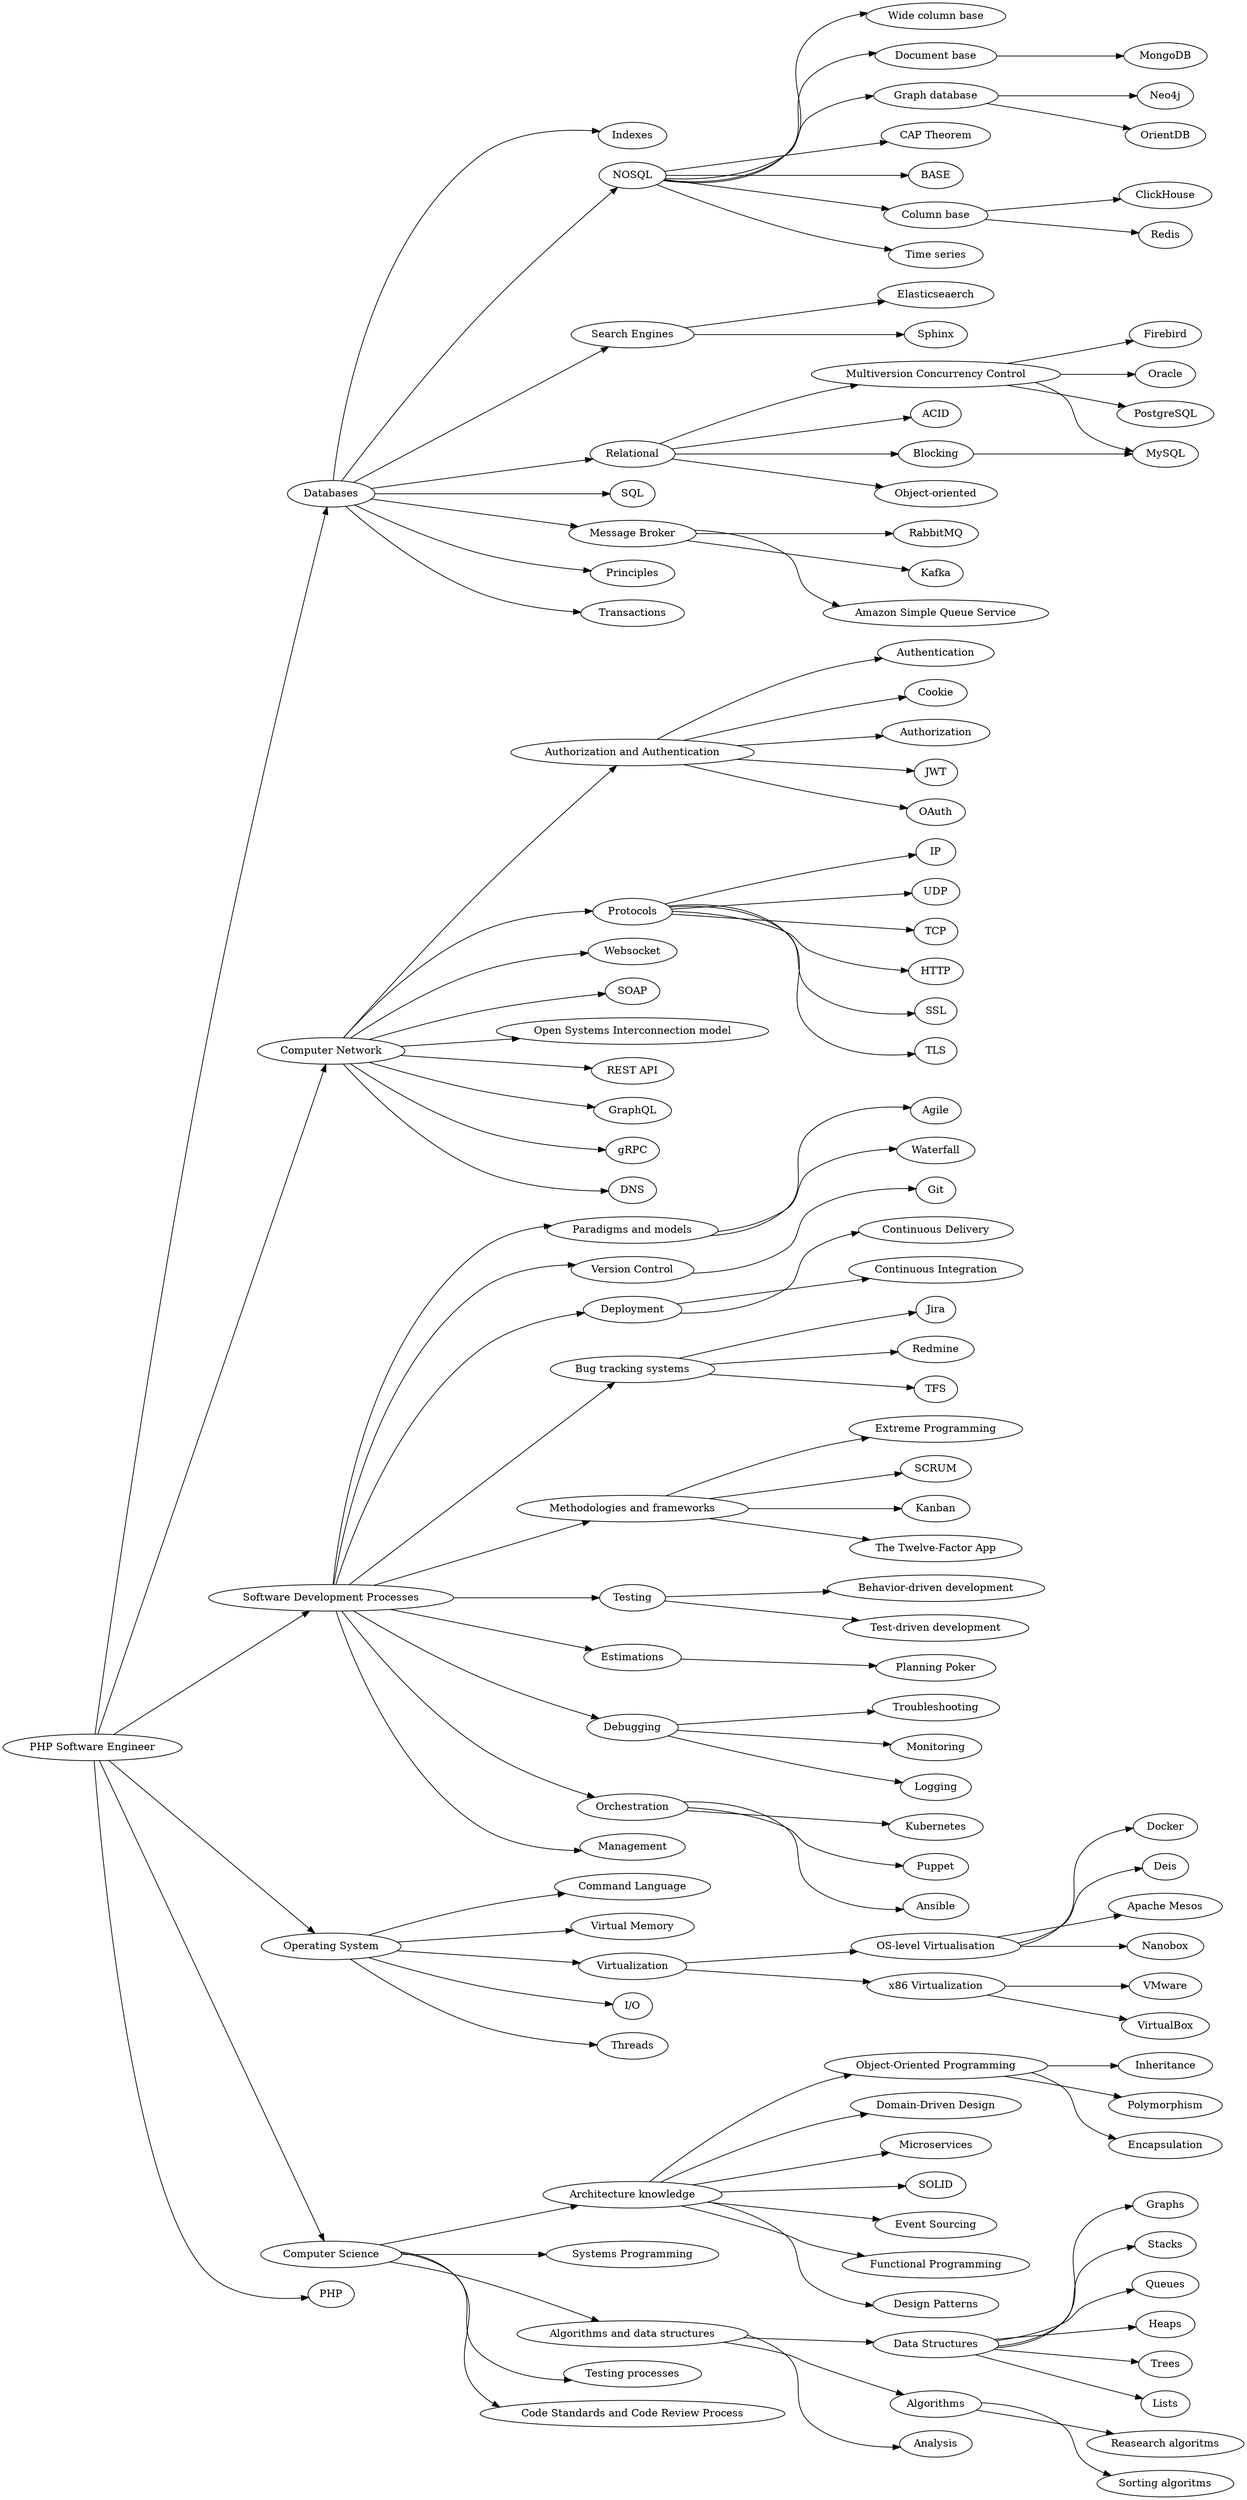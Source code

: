 digraph roadmap {
	rankdir=LR;
	db->db_indexes;	
	cs_architecture->cs_architecture_oop;	
	db_nosql->db_nosql_colwidebase;	
	net->net_auth;	
	dev->dev_paradigms;	
	dev->dev_version;	
	backend->net;	
	os->os_shell;	
	net_protocols->net_protocols_ip;	
	os->os_virtual_memory;	
	backend->dev;	
	os_virtualization->os_virtualization_level;	
	db_nosql->db_nosql_doc;	
	db_relational_mvcc->db_relational_firebird;	
	dev_deployment->dev_deployment_cd;	
	dev_trackers->dev_trackers_jira;	
	cs_architecture_oop->cs_architecture_oop_inheritance;	
	net->net_websocket;	
	os_virtualization_x86->os_virtualization_x86_vmware;	
	cs_algorithms_structures->cs_algorithms_structures_graphs;	
	backend->cs;	
	db->db_search;	
	db_search->db_search_elasticseaerch;	
	db_search->db_search_sphinx;	
	dev->dev_deployment;	
	dev_methodologies->dev_methodologies_xp;	
	db_nosql->db_nosql_graph;	
	cs->systems;	
	db_relational->db_relational_acid;	
	net->net_soap;	
	net_auth->net_auth_authentication;	
	dev_testing->dev_testing_bdd;	
	cs_algorithms_structures->cs_algorithms_structures_stacks;	
	dev_paradigms->management_paradigms_agile;	
	net->net_osi;	
	db_nosql->db_nosql_cap;	
	dev_estimation->management_estimation_poker;	
	dev_trackers->dev_trackers_redmine;	
	net_protocols->net_protocols_udp;	
	db_relational_mvcc->db_relational_oracle;	
	db_nosql->db_nosql_base;	
	dev_version->dev_version_git;	
	net->net_restapi;	
	net->net_graphql;	
	dev_debugging->dev_debugging_troubleshooting;	
	cs_algorithms->cs_algorithms_algorithms;	
	db->db_sql;	
	backend->php;	
	db_nosql_graph->db_nosql_neo4j;	
	net->net_grpc;	
	os_virtualization_level->os_virtualization_level_docker;	
	db_nosql_graph->db_nosql_orient;	
	dev->dev_testing;	
	dev_orchestration->dev_orchestration_k8s;	
	cs_architecture->cs_architecture_ddd;	
	cs_architecture->cs_architecture_microservices;	
	cs_architecture->cs_architecture_solid;	
	dev_methodologies->dev_methodologies_scrum;	
	net_protocols->net_protocols_tcp;	
	db_nosql_colbase->db_nosql_clickhouse;	
	dev_debugging->dev_debugging_monitoring;	
	os->os_virtualization;	
	net_protocols->net_protocols_http;	
	db->db_message_broker;	
	db_relational_blocking->db_mysql;	
	db_relational_mvcc->db_relational_postgres;	
	db->db_principles;	
	cs_algorithms_structures->cs_algorithms_structures_queues;	
	db_message_broker->db_message_broker_rabbit;	
	cs_architecture->cs_architecture_event;	
	net_protocols->net_protocols_ssl;	
	cs_algorithms_algorithms->cs_algorithms_structures_research;	
	net_auth->net_auth_cookie;	
	dev_debugging->dev_debugging_logging;	
	db_relational->db_relational_blocking;	
	cs_algorithms_structures->cs_algorithms_structures_heaps;	
	dev->dev_methodologies;	
	net_auth->net_auth_authorization;	
	cs_architecture_oop->cs_architecture_oop_polymorphism;	
	net_auth->net_auth_jwt;	
	cs->testing;	
	db_message_broker->db_message_broker_kafka;	
	cs_algorithms->cs_algorithms_analysis;	
	db_message_broker->db_message_broker_awssqs;	
	dev_methodologies->dev_methodologies_kanban;	
	db_nosql->db_nosql_time;	
	cs_algorithms->cs_algorithms_structures;	
	dev->dev_debugging;	
	db->db_nosql;	
	dev_trackers->dev_trackers_tfs;	
	os_virtualization_level->os_virtualization_level_deis;	
	db->db_relational;	
	cs_algorithms_structures->cs_algorithms_structures_trees;	
	os_virtualization_level->os_virtualization_level_mesos;	
	cs_algorithms_structures->cs_algorithms_structures_lists;	
	backend->db;	
	db_nosql_colbase->db_nosql_redis;	
	db_relational->db_relational_mvcc;	
	dev->dev_trackers;	
	dev_testing->dev_testing_tdd;	
	db_nosql_doc->db_nosql_mongo;	
	cs->cs_architecture;	
	os->os_io;	
	cs->cs_algorithms;	
	dev->dev_orchestration;	
	dev_paradigms->management_paradigms_waterfall;	
	os_virtualization->os_virtualization_x86;	
	dev_orchestration->dev_orchestration_puppet;	
	dev->dev_management;	
	db->db_transactions;	
	dev_methodologies->dev_methodologies_12factors;	
	db_nosql->db_nosql_colbase;	
	dev->dev_estimation;	
	backend->os;	
	cs_architecture->cs_architecture_func;	
	cs_algorithms_algorithms->cs_algorithms_structures_sorting;	
	net->net_dns;	
	cs->code;	
	cs_architecture->cs_architecture_patterns;	
	dev_deployment->dev_deployment_ci;	
	db_relational_mvcc->db_mysql;	
	os->os_threads;	
	os_virtualization_level->os_virtualization_level_nanobox;	
	dev_orchestration->dev_orchestration_ansible;	
	os_virtualization_x86->os_virtualization_x86_virtualbox;	
	cs_architecture_oop->cs_architecture_oop_encapsulation;	
	db_relational->db_relational_oo;	
	net->net_protocols;	
	net_protocols->net_protocols_tls;	
	net_auth->net_auth_oauth;	
	dev_orchestration_puppet [ label="Puppet" ];
	net_auth_authentication [ label="Authentication" ];
	net_auth_cookie [ label="Cookie" ];
	os_virtualization [ label="Virtualization" ];
	dev_testing_tdd [ label="Test-driven development" ];
	db_nosql_redis [ label="Redis" ];
	db_relational_postgres [ label="PostgreSQL" ];
	cs_algorithms [ label="Algorithms and data structures" ];
	dev [ label="Software Development Processes" ];
	dev_methodologies [ label="Methodologies and frameworks" ];
	backend [ label="PHP Software Engineer" ];
	db_relational_acid [ label="ACID" ];
	db_nosql [ label="NOSQL" ];
	net_osi [ label="Open Systems Interconnection model" ];
	cs_architecture_ddd [ label="Domain-Driven Design" ];
	dev_orchestration_ansible [ label="Ansible" ];
	cs_algorithms_structures_research [ label="Reasearch algoritms" ];
	net_graphql [ label="GraphQL" ];
	os_virtualization_x86_vmware [ label="VMware" ];
	db_relational_mvcc [ label="Multiversion Concurrency Control" ];
	dev_testing [ label="Testing" ];
	cs_architecture_patterns [ label="Design Patterns" ];
	db_message_broker [ label="Message Broker" ];
	os_io [ label="I/O" ];
	dev_deployment [ label="Deployment" ];
	dev_management [ label="Management" ];
	net_auth [ label="Authorization and Authentication" ];
	net_protocols_ssl [ label="SSL" ];
	db_nosql_time [ label="Time series" ];
	dev_estimation [ label="Estimations" ];
	php [ label="PHP" ];
	management_paradigms_waterfall [ label="Waterfall" ];
	cs_algorithms_structures_queues [ label="Queues" ];
	db_nosql_doc [ label="Document base" ];
	db_sql [ label="SQL" ];
	dev_testing_bdd [ label="Behavior-driven development" ];
	db_transactions [ label="Transactions" ];
	dev_debugging_troubleshooting [ label="Troubleshooting" ];
	systems [ label="Systems Programming" ];
	net_auth_jwt [ label="JWT" ];
	dev_orchestration_k8s [ label="Kubernetes" ];
	db_nosql_mongo [ label="MongoDB" ];
	cs_algorithms_structures [ label="Data Structures" ];
	db_nosql_graph [ label="Graph database" ];
	net_auth_authorization [ label="Authorization" ];
	dev_methodologies_kanban [ label="Kanban" ];
	dev_methodologies_12factors [ label="The Twelve-Factor App" ];
	db_message_broker_rabbit [ label="RabbitMQ" ];
	cs_algorithms_structures_heaps [ label="Heaps" ];
	cs_architecture_func [ label="Functional Programming" ];
	dev_deployment_ci [ label="Continuous Integration" ];
	cs_algorithms_structures_graphs [ label="Graphs" ];
	net_protocols_tcp [ label="TCP" ];
	dev_trackers_redmine [ label="Redmine" ];
	net_dns [ label="DNS" ];
	net_restapi [ label="REST API" ];
	cs_architecture_oop [ label="Object-Oriented Programming" ];
	db_principles [ label="Principles" ];
	db_nosql_colbase [ label="Column base" ];
	cs_architecture_oop_encapsulation [ label="Encapsulation" ];
	db_nosql_orient [ label="OrientDB" ];
	db_search_elasticseaerch [ label="Elasticseaerch" ];
	net_protocols_udp [ label="UDP" ];
	db_nosql_base [ label="BASE" ];
	dev_trackers_tfs [ label="TFS" ];
	dev_debugging_logging [ label="Logging" ];
	dev_paradigms [ label="Paradigms and models" ];
	db_relational_blocking [ label="Blocking" ];
	db_search_sphinx [ label="Sphinx" ];
	dev_version [ label="Version Control" ];
	management_estimation_poker [ label="Planning Poker" ];
	net_grpc [ label="gRPC" ];
	dev_methodologies_scrum [ label="SCRUM" ];
	db_nosql_clickhouse [ label="ClickHouse" ];
	cs_algorithms_structures_stacks [ label="Stacks" ];
	cs_architecture_solid [ label="SOLID" ];
	db_indexes [ label="Indexes" ];
	os_shell [ label="Command Language" ];
	db_relational_oracle [ label="Oracle" ];
	db_nosql_cap [ label="CAP Theorem" ];
	dev_debugging_monitoring [ label="Monitoring" ];
	net_protocols_tls [ label="TLS" ];
	db_mysql [ label="MySQL" ];
	os_virtualization_level_docker [ label="Docker" ];
	db_message_broker_awssqs [ label="Amazon Simple Queue Service" ];
	dev_version_git [ label="Git" ];
	net_protocols [ label="Protocols" ];
	management_paradigms_agile [ label="Agile" ];
	cs_algorithms_structures_sorting [ label="Sorting algoritms" ];
	db_message_broker_kafka [ label="Kafka" ];
	db_relational [ label="Relational" ];
	cs_architecture_microservices [ label="Microservices" ];
	dev_methodologies_xp [ label="Extreme Programming" ];
	net_protocols_http [ label="HTTP" ];
	dev_deployment_cd [ label="Continuous Delivery" ];
	cs_architecture [ label="Architecture knowledge" ];
	net_websocket [ label="Websocket" ];
	os_virtualization_x86 [ label="x86 Virtualization" ];
	dev_trackers_jira [ label="Jira" ];
	cs_architecture_event [ label="Event Sourcing" ];
	net_auth_oauth [ label="OAuth" ];
	db [ label="Databases" ];
	cs_algorithms_analysis [ label="Analysis" ];
	dev_debugging [ label="Debugging" ];
	db_nosql_colwidebase [ label="Wide column base" ];
	net_protocols_ip [ label="IP" ];
	os_threads [ label="Threads" ];
	net [ label="Computer Network" ];
	cs_algorithms_algorithms [ label="Algorithms" ];
	dev_orchestration [ label="Orchestration" ];
	os_virtualization_level_nanobox [ label="Nanobox" ];
	os_virtualization_x86_virtualbox [ label="VirtualBox" ];
	db_search [ label="Search Engines" ];
	db_nosql_neo4j [ label="Neo4j" ];
	db_relational_oo [ label="Object-oriented" ];
	cs_architecture_oop_polymorphism [ label="Polymorphism" ];
	cs_architecture_oop_inheritance [ label="Inheritance" ];
	os_virtualization_level_mesos [ label="Apache Mesos" ];
	os_virtualization_level_deis [ label="Deis" ];
	cs [ label="Computer Science" ];
	cs_algorithms_structures_trees [ label="Trees" ];
	cs_algorithms_structures_lists [ label="Lists" ];
	testing [ label="Testing processes" ];
	code [ label="Code Standards and Code Review Process" ];
	net_soap [ label="SOAP" ];
	os [ label="Operating System" ];
	dev_trackers [ label="Bug tracking systems" ];
	os_virtualization_level [ label="OS-level Virtualisation" ];
	db_relational_firebird [ label="Firebird" ];
	os_virtual_memory [ label="Virtual Memory" ];
}
